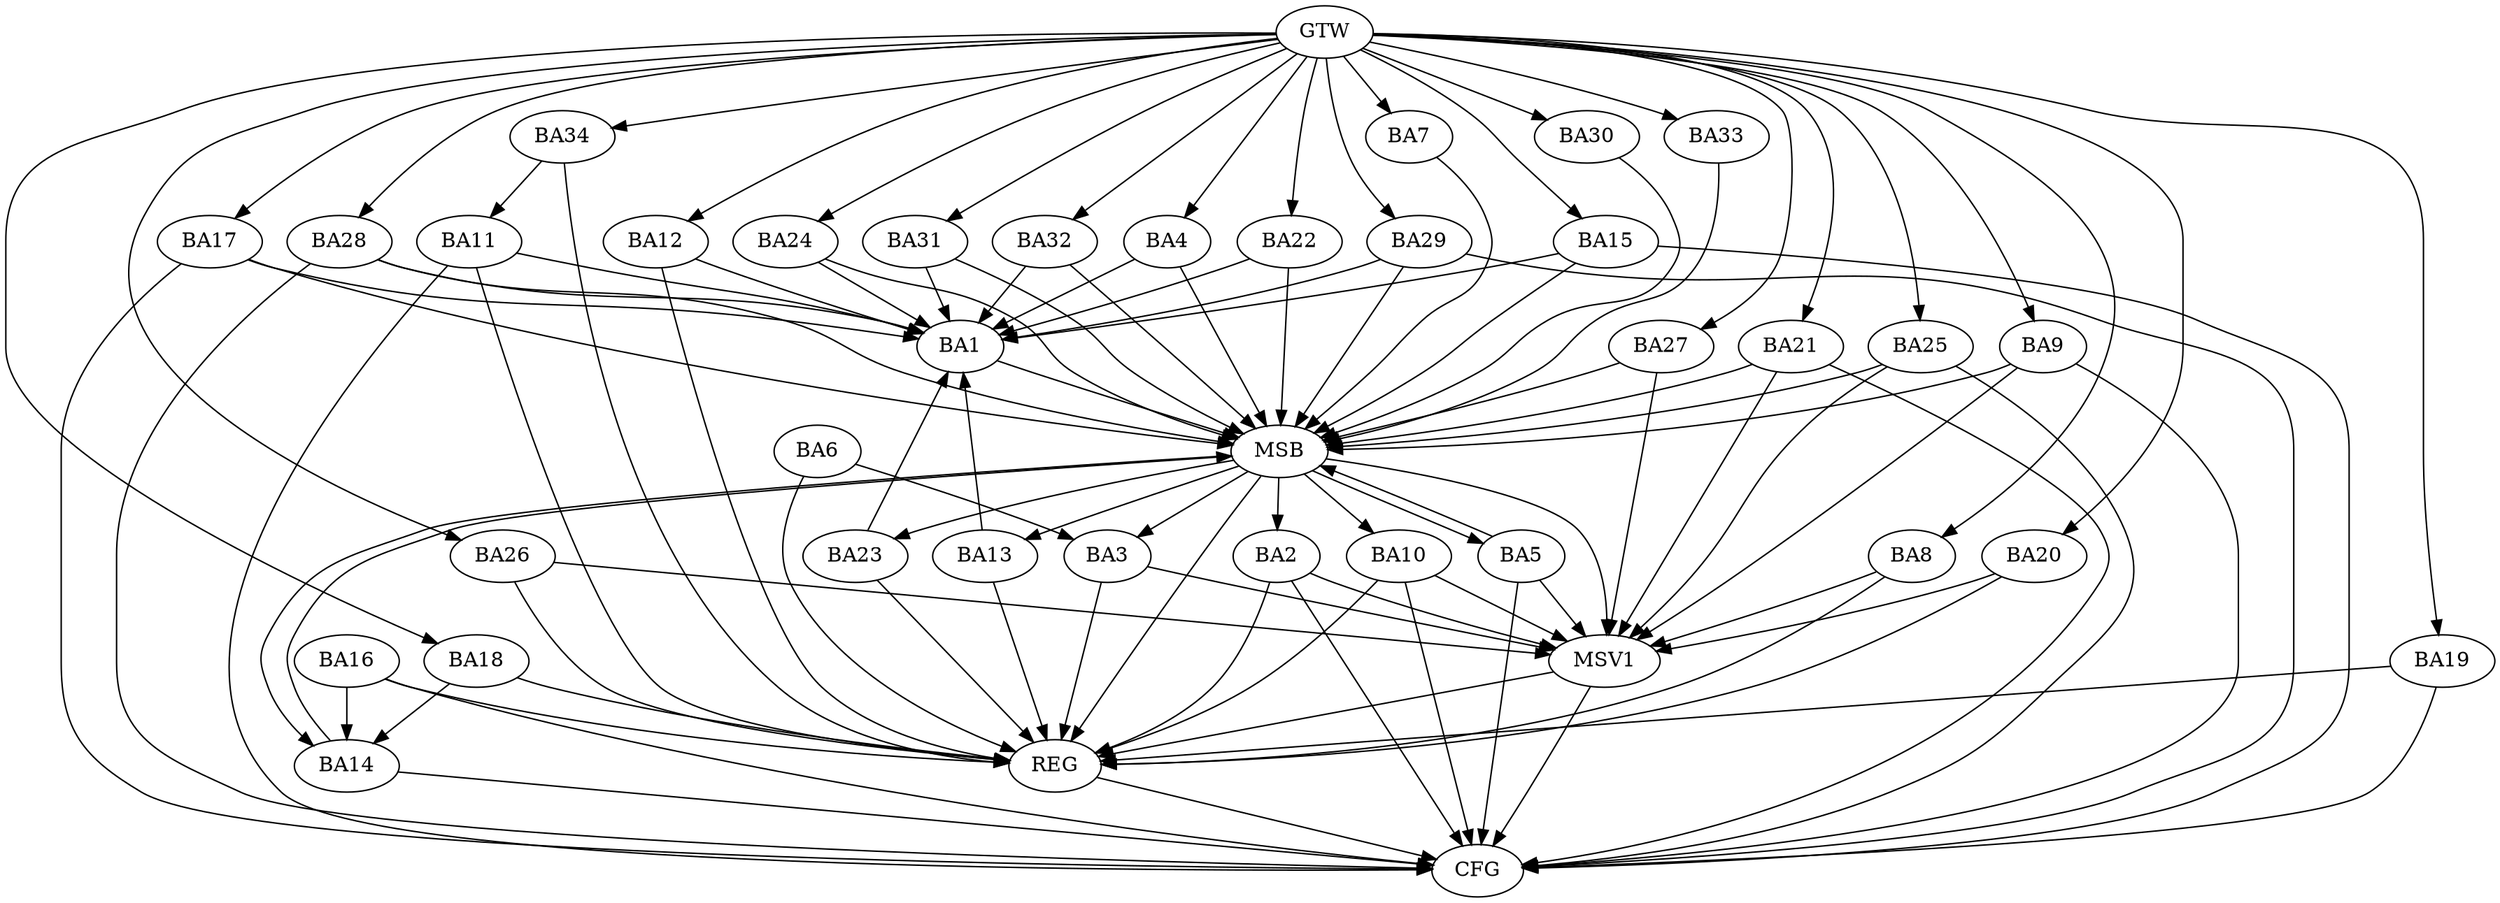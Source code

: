 strict digraph G {
  BA1 [ label="BA1" ];
  BA2 [ label="BA2" ];
  BA3 [ label="BA3" ];
  BA4 [ label="BA4" ];
  BA5 [ label="BA5" ];
  BA6 [ label="BA6" ];
  BA7 [ label="BA7" ];
  BA8 [ label="BA8" ];
  BA9 [ label="BA9" ];
  BA10 [ label="BA10" ];
  BA11 [ label="BA11" ];
  BA12 [ label="BA12" ];
  BA13 [ label="BA13" ];
  BA14 [ label="BA14" ];
  BA15 [ label="BA15" ];
  BA16 [ label="BA16" ];
  BA17 [ label="BA17" ];
  BA18 [ label="BA18" ];
  BA19 [ label="BA19" ];
  BA20 [ label="BA20" ];
  BA21 [ label="BA21" ];
  BA22 [ label="BA22" ];
  BA23 [ label="BA23" ];
  BA24 [ label="BA24" ];
  BA25 [ label="BA25" ];
  BA26 [ label="BA26" ];
  BA27 [ label="BA27" ];
  BA28 [ label="BA28" ];
  BA29 [ label="BA29" ];
  BA30 [ label="BA30" ];
  BA31 [ label="BA31" ];
  BA32 [ label="BA32" ];
  BA33 [ label="BA33" ];
  BA34 [ label="BA34" ];
  GTW [ label="GTW" ];
  REG [ label="REG" ];
  MSB [ label="MSB" ];
  CFG [ label="CFG" ];
  MSV1 [ label="MSV1" ];
  BA6 -> BA3;
  BA16 -> BA14;
  BA18 -> BA14;
  BA34 -> BA11;
  GTW -> BA4;
  GTW -> BA7;
  GTW -> BA8;
  GTW -> BA9;
  GTW -> BA12;
  GTW -> BA15;
  GTW -> BA17;
  GTW -> BA18;
  GTW -> BA19;
  GTW -> BA20;
  GTW -> BA21;
  GTW -> BA22;
  GTW -> BA24;
  GTW -> BA25;
  GTW -> BA26;
  GTW -> BA27;
  GTW -> BA28;
  GTW -> BA29;
  GTW -> BA30;
  GTW -> BA31;
  GTW -> BA32;
  GTW -> BA33;
  GTW -> BA34;
  BA2 -> REG;
  BA3 -> REG;
  BA6 -> REG;
  BA8 -> REG;
  BA10 -> REG;
  BA11 -> REG;
  BA12 -> REG;
  BA13 -> REG;
  BA16 -> REG;
  BA18 -> REG;
  BA19 -> REG;
  BA20 -> REG;
  BA23 -> REG;
  BA26 -> REG;
  BA34 -> REG;
  BA1 -> MSB;
  MSB -> BA2;
  MSB -> REG;
  BA4 -> MSB;
  MSB -> BA3;
  BA5 -> MSB;
  BA7 -> MSB;
  MSB -> BA5;
  BA9 -> MSB;
  BA14 -> MSB;
  MSB -> BA13;
  BA15 -> MSB;
  BA17 -> MSB;
  BA21 -> MSB;
  BA22 -> MSB;
  MSB -> BA10;
  BA24 -> MSB;
  BA25 -> MSB;
  MSB -> BA23;
  BA27 -> MSB;
  BA28 -> MSB;
  MSB -> BA14;
  BA29 -> MSB;
  BA30 -> MSB;
  BA31 -> MSB;
  BA32 -> MSB;
  BA33 -> MSB;
  BA25 -> CFG;
  BA19 -> CFG;
  BA15 -> CFG;
  BA2 -> CFG;
  BA29 -> CFG;
  BA21 -> CFG;
  BA10 -> CFG;
  BA14 -> CFG;
  BA17 -> CFG;
  BA5 -> CFG;
  BA9 -> CFG;
  BA16 -> CFG;
  BA28 -> CFG;
  BA11 -> CFG;
  REG -> CFG;
  BA32 -> BA1;
  BA29 -> BA1;
  BA23 -> BA1;
  BA4 -> BA1;
  BA11 -> BA1;
  BA28 -> BA1;
  BA22 -> BA1;
  BA31 -> BA1;
  BA13 -> BA1;
  BA15 -> BA1;
  BA12 -> BA1;
  BA17 -> BA1;
  BA24 -> BA1;
  BA2 -> MSV1;
  BA3 -> MSV1;
  BA8 -> MSV1;
  BA10 -> MSV1;
  BA20 -> MSV1;
  MSB -> MSV1;
  BA25 -> MSV1;
  BA21 -> MSV1;
  BA9 -> MSV1;
  BA27 -> MSV1;
  BA26 -> MSV1;
  BA5 -> MSV1;
  MSV1 -> REG;
  MSV1 -> CFG;
}

